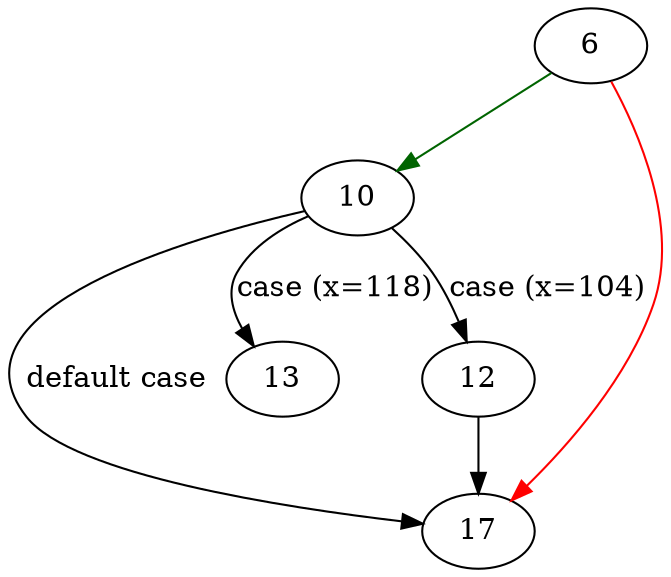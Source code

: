 strict digraph "parse_long_options" {
	// Node definitions.
	6 [entry=true];
	10;
	17;
	13;
	12;

	// Edge definitions.
	6 -> 10 [
		color=darkgreen
		cond=true
	];
	6 -> 17 [
		color=red
		cond=false
	];
	10 -> 17 [
		cond="default case"
		label="default case"
	];
	10 -> 13 [
		cond="case (x=118)"
		label="case (x=118)"
	];
	10 -> 12 [
		cond="case (x=104)"
		label="case (x=104)"
	];
	12 -> 17;
}